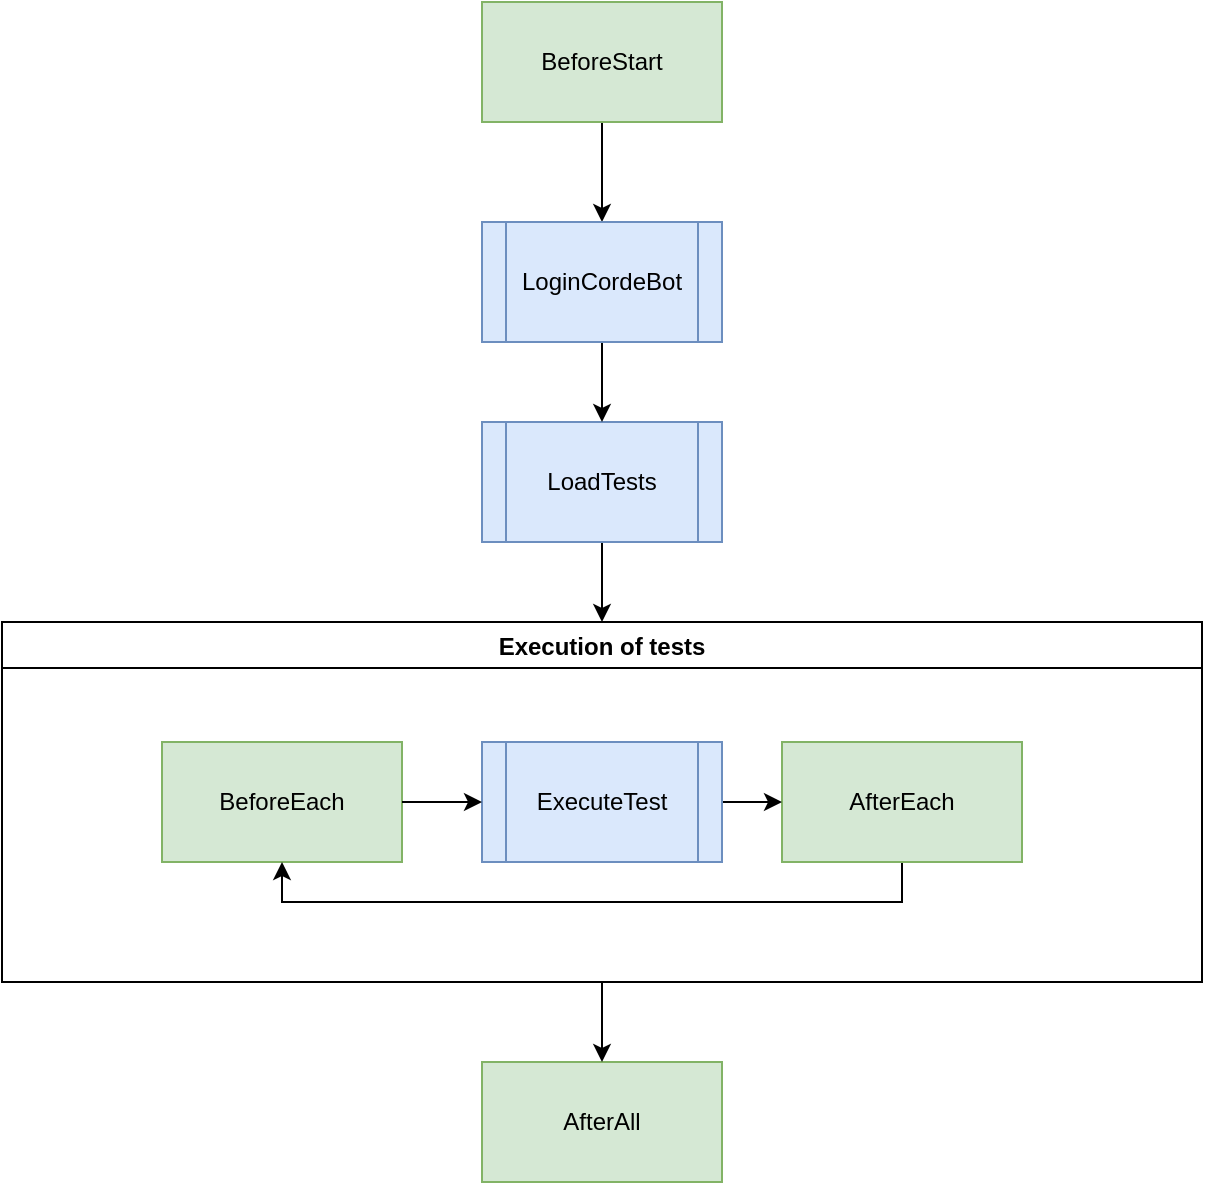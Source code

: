 <mxfile version="14.0.1" type="device"><diagram id="BX-o9SNdRqZX2alcGkZc" name="Page-1"><mxGraphModel dx="1422" dy="762" grid="1" gridSize="10" guides="1" tooltips="1" connect="1" arrows="1" fold="1" page="1" pageScale="1" pageWidth="850" pageHeight="1100" math="0" shadow="0"><root><mxCell id="0"/><mxCell id="1" parent="0"/><mxCell id="HsPhGBMultQNT1cwHAyU-22" style="edgeStyle=orthogonalEdgeStyle;rounded=0;orthogonalLoop=1;jettySize=auto;html=1;exitX=0.5;exitY=1;exitDx=0;exitDy=0;entryX=0.5;entryY=0;entryDx=0;entryDy=0;" edge="1" parent="1" source="HsPhGBMultQNT1cwHAyU-1" target="HsPhGBMultQNT1cwHAyU-20"><mxGeometry relative="1" as="geometry"/></mxCell><mxCell id="HsPhGBMultQNT1cwHAyU-1" value="BeforeStart" style="rounded=0;whiteSpace=wrap;html=1;fillColor=#d5e8d4;strokeColor=#82b366;" vertex="1" parent="1"><mxGeometry x="320" y="230" width="120" height="60" as="geometry"/></mxCell><mxCell id="HsPhGBMultQNT1cwHAyU-4" value="AfterAll" style="rounded=0;whiteSpace=wrap;html=1;fillColor=#d5e8d4;strokeColor=#82b366;" vertex="1" parent="1"><mxGeometry x="320" y="760" width="120" height="60" as="geometry"/></mxCell><mxCell id="HsPhGBMultQNT1cwHAyU-15" style="edgeStyle=orthogonalEdgeStyle;rounded=0;orthogonalLoop=1;jettySize=auto;html=1;exitX=0.5;exitY=1;exitDx=0;exitDy=0;entryX=0.5;entryY=0;entryDx=0;entryDy=0;" edge="1" parent="1" source="HsPhGBMultQNT1cwHAyU-5" target="HsPhGBMultQNT1cwHAyU-14"><mxGeometry relative="1" as="geometry"/></mxCell><mxCell id="HsPhGBMultQNT1cwHAyU-5" value="LoadTests" style="shape=process;whiteSpace=wrap;html=1;backgroundOutline=1;fillColor=#dae8fc;strokeColor=#6c8ebf;" vertex="1" parent="1"><mxGeometry x="320" y="440" width="120" height="60" as="geometry"/></mxCell><mxCell id="HsPhGBMultQNT1cwHAyU-19" style="edgeStyle=orthogonalEdgeStyle;rounded=0;orthogonalLoop=1;jettySize=auto;html=1;exitX=0.5;exitY=1;exitDx=0;exitDy=0;entryX=0.5;entryY=0;entryDx=0;entryDy=0;" edge="1" parent="1" source="HsPhGBMultQNT1cwHAyU-14" target="HsPhGBMultQNT1cwHAyU-4"><mxGeometry relative="1" as="geometry"/></mxCell><mxCell id="HsPhGBMultQNT1cwHAyU-14" value="Execution of tests" style="swimlane;" vertex="1" parent="1"><mxGeometry x="80" y="540" width="600" height="180" as="geometry"/></mxCell><mxCell id="HsPhGBMultQNT1cwHAyU-2" value="BeforeEach" style="rounded=0;whiteSpace=wrap;html=1;fillColor=#d5e8d4;strokeColor=#82b366;" vertex="1" parent="HsPhGBMultQNT1cwHAyU-14"><mxGeometry x="80" y="60" width="120" height="60" as="geometry"/></mxCell><mxCell id="HsPhGBMultQNT1cwHAyU-18" style="edgeStyle=orthogonalEdgeStyle;rounded=0;orthogonalLoop=1;jettySize=auto;html=1;exitX=0.5;exitY=1;exitDx=0;exitDy=0;entryX=0.5;entryY=1;entryDx=0;entryDy=0;" edge="1" parent="HsPhGBMultQNT1cwHAyU-14" source="HsPhGBMultQNT1cwHAyU-3" target="HsPhGBMultQNT1cwHAyU-2"><mxGeometry relative="1" as="geometry"/></mxCell><mxCell id="HsPhGBMultQNT1cwHAyU-3" value="AfterEach" style="rounded=0;whiteSpace=wrap;html=1;fillColor=#d5e8d4;strokeColor=#82b366;" vertex="1" parent="HsPhGBMultQNT1cwHAyU-14"><mxGeometry x="390" y="60" width="120" height="60" as="geometry"/></mxCell><mxCell id="HsPhGBMultQNT1cwHAyU-17" style="edgeStyle=orthogonalEdgeStyle;rounded=0;orthogonalLoop=1;jettySize=auto;html=1;exitX=1;exitY=0.5;exitDx=0;exitDy=0;entryX=0;entryY=0.5;entryDx=0;entryDy=0;" edge="1" parent="HsPhGBMultQNT1cwHAyU-14" source="HsPhGBMultQNT1cwHAyU-6" target="HsPhGBMultQNT1cwHAyU-3"><mxGeometry relative="1" as="geometry"/></mxCell><mxCell id="HsPhGBMultQNT1cwHAyU-6" value="ExecuteTest" style="shape=process;whiteSpace=wrap;html=1;backgroundOutline=1;fillColor=#dae8fc;strokeColor=#6c8ebf;" vertex="1" parent="HsPhGBMultQNT1cwHAyU-14"><mxGeometry x="240" y="60" width="120" height="60" as="geometry"/></mxCell><mxCell id="HsPhGBMultQNT1cwHAyU-16" style="edgeStyle=orthogonalEdgeStyle;rounded=0;orthogonalLoop=1;jettySize=auto;html=1;exitX=1;exitY=0.5;exitDx=0;exitDy=0;entryX=0;entryY=0.5;entryDx=0;entryDy=0;" edge="1" parent="HsPhGBMultQNT1cwHAyU-14" source="HsPhGBMultQNT1cwHAyU-2" target="HsPhGBMultQNT1cwHAyU-6"><mxGeometry relative="1" as="geometry"/></mxCell><mxCell id="HsPhGBMultQNT1cwHAyU-23" style="edgeStyle=orthogonalEdgeStyle;rounded=0;orthogonalLoop=1;jettySize=auto;html=1;exitX=0.5;exitY=1;exitDx=0;exitDy=0;entryX=0.5;entryY=0;entryDx=0;entryDy=0;" edge="1" parent="1" source="HsPhGBMultQNT1cwHAyU-20" target="HsPhGBMultQNT1cwHAyU-5"><mxGeometry relative="1" as="geometry"/></mxCell><mxCell id="HsPhGBMultQNT1cwHAyU-20" value="LoginCordeBot" style="shape=process;whiteSpace=wrap;html=1;backgroundOutline=1;fillColor=#dae8fc;strokeColor=#6c8ebf;" vertex="1" parent="1"><mxGeometry x="320" y="340" width="120" height="60" as="geometry"/></mxCell></root></mxGraphModel></diagram></mxfile>